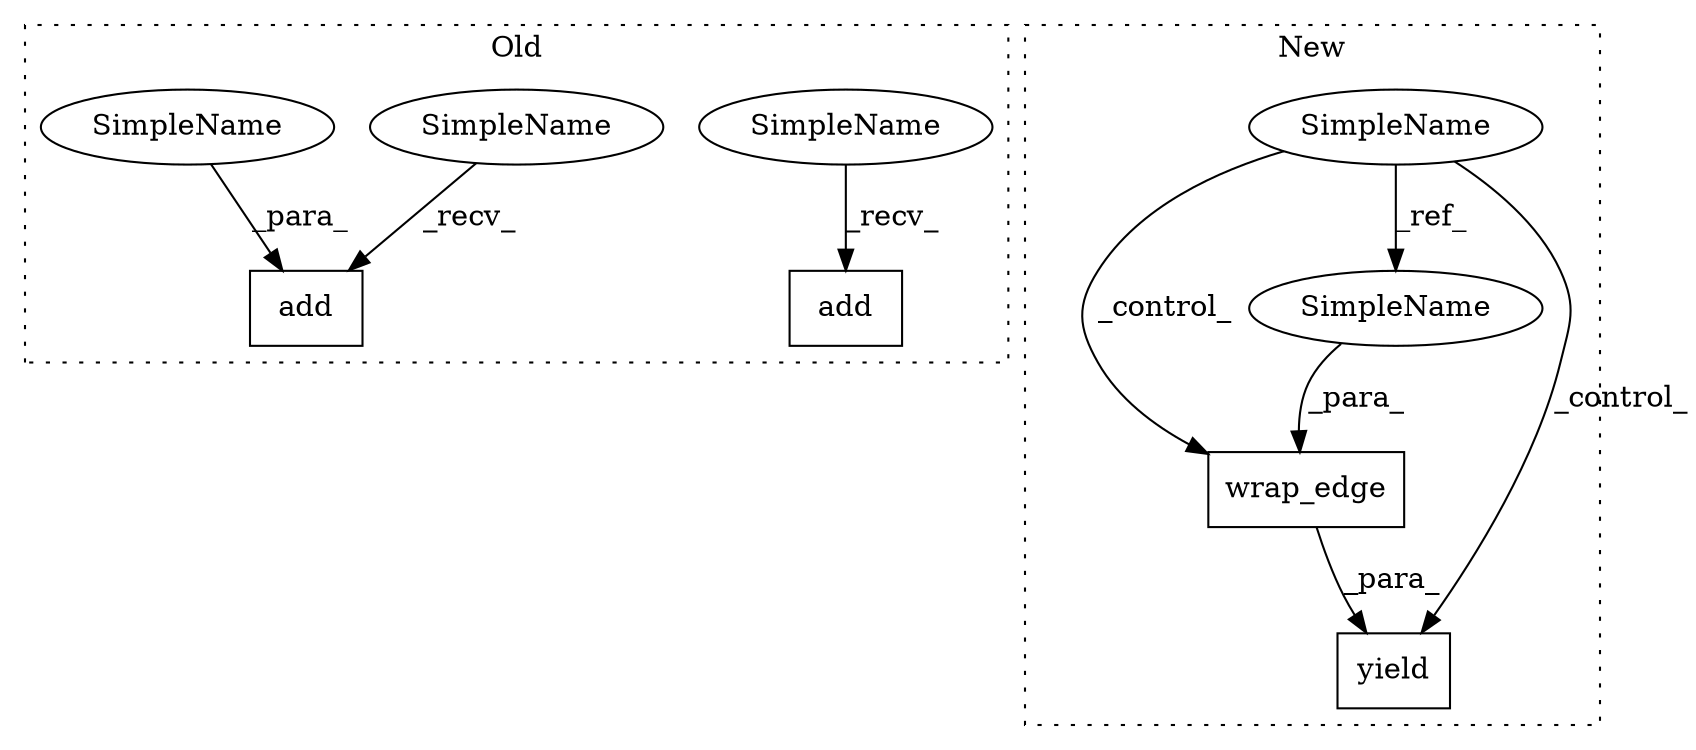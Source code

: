 digraph G {
subgraph cluster0 {
1 [label="add" a="32" s="1997,2005" l="4,1" shape="box"];
5 [label="add" a="32" s="1768,1781" l="4,1" shape="box"];
7 [label="SimpleName" a="42" s="1992" l="4" shape="ellipse"];
8 [label="SimpleName" a="42" s="1763" l="4" shape="ellipse"];
9 [label="SimpleName" a="42" s="2001" l="4" shape="ellipse"];
label = "Old";
style="dotted";
}
subgraph cluster1 {
2 [label="wrap_edge" a="32" s="2075,2089" l="10,1" shape="box"];
3 [label="yield" a="112" s="2068" l="7" shape="box"];
4 [label="SimpleName" a="42" s="2025" l="4" shape="ellipse"];
6 [label="SimpleName" a="42" s="2085" l="4" shape="ellipse"];
label = "New";
style="dotted";
}
2 -> 3 [label="_para_"];
4 -> 6 [label="_ref_"];
4 -> 2 [label="_control_"];
4 -> 3 [label="_control_"];
6 -> 2 [label="_para_"];
7 -> 1 [label="_recv_"];
8 -> 5 [label="_recv_"];
9 -> 1 [label="_para_"];
}